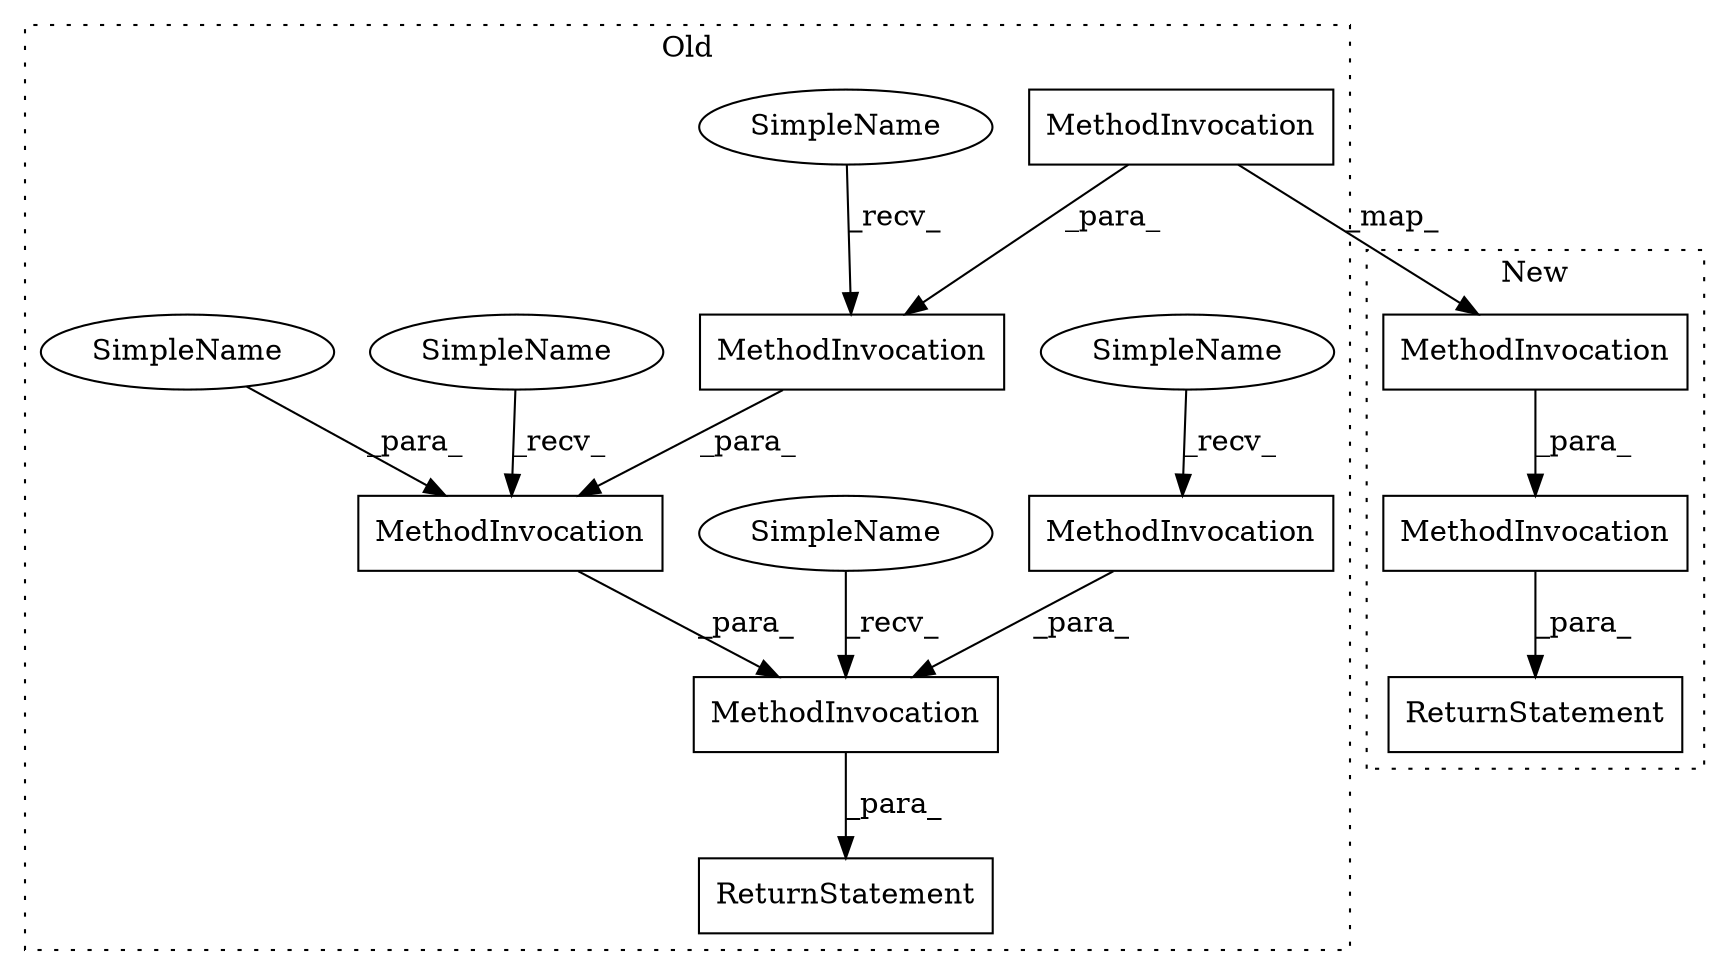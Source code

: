 digraph G {
subgraph cluster0 {
2 [label="MethodInvocation" a="32" s="96157,96248" l="25,1" shape="box"];
3 [label="MethodInvocation" a="32" s="96193,96222" l="4,1" shape="box"];
5 [label="MethodInvocation" a="32" s="96095" l="10" shape="box"];
6 [label="MethodInvocation" a="32" s="96062,96250" l="22,1" shape="box"];
7 [label="MethodInvocation" a="32" s="96131,96249" l="4,1" shape="box"];
9 [label="ReturnStatement" a="41" s="96045" l="7" shape="box"];
10 [label="SimpleName" a="42" s="96146" l="10" shape="ellipse"];
11 [label="SimpleName" a="42" s="96084" l="10" shape="ellipse"];
12 [label="SimpleName" a="42" s="96052" l="9" shape="ellipse"];
13 [label="SimpleName" a="42" s="96135" l="9" shape="ellipse"];
14 [label="SimpleName" a="42" s="96107" l="10" shape="ellipse"];
label = "Old";
style="dotted";
}
subgraph cluster1 {
1 [label="MethodInvocation" a="32" s="96137,96187" l="9,1" shape="box"];
4 [label="MethodInvocation" a="32" s="96157,96186" l="4,1" shape="box"];
8 [label="ReturnStatement" a="41" s="96130" l="7" shape="box"];
label = "New";
style="dotted";
}
1 -> 8 [label="_para_"];
2 -> 7 [label="_para_"];
3 -> 4 [label="_map_"];
3 -> 2 [label="_para_"];
4 -> 1 [label="_para_"];
5 -> 6 [label="_para_"];
6 -> 9 [label="_para_"];
7 -> 6 [label="_para_"];
10 -> 2 [label="_recv_"];
11 -> 5 [label="_recv_"];
12 -> 6 [label="_recv_"];
13 -> 7 [label="_para_"];
14 -> 7 [label="_recv_"];
}